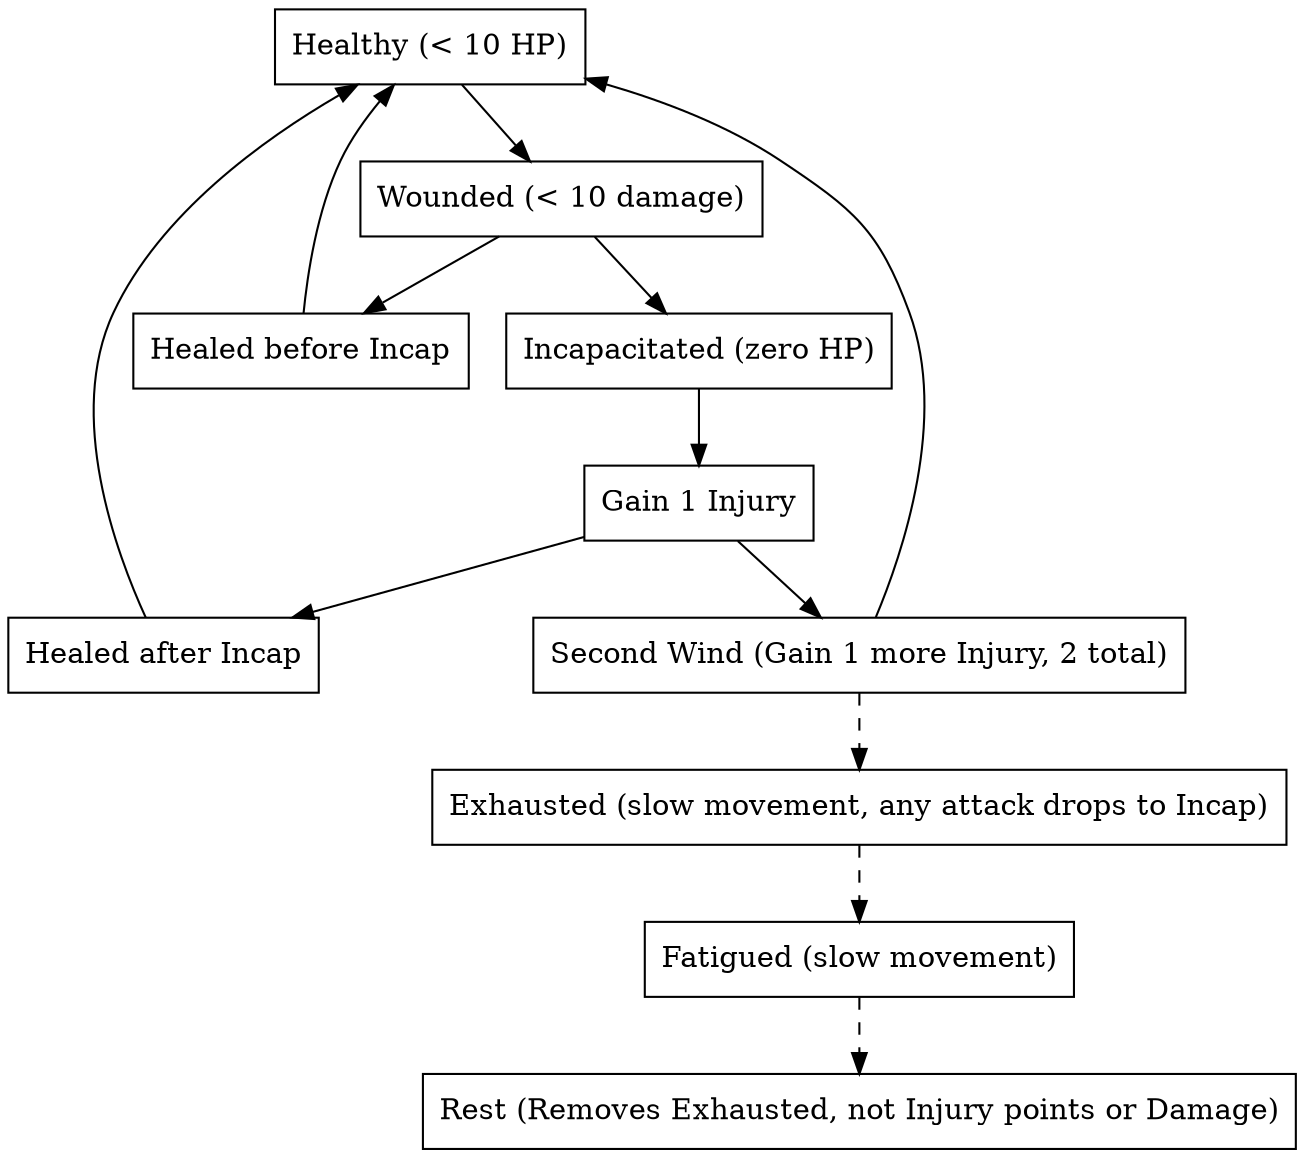 digraph G {
  rankdir="TB"
  splines=spline
  node [ shape=record ]

Healthy1 [label="Healthy (&lt; 10 HP)"]
Wounded1 [label="Wounded (&lt; 10 damage)"]
Incap1 [label="Incapacitated (zero HP)"]
Injury1 [label="Gain 1 Injury"]
Healed1a [label="Healed before Incap"]
Healed1b [label="Healed after Incap"]
SecondWind1 [label="Second Wind (Gain 1 more Injury, 2 total)"]

Healthy1 -> Wounded1 -> Incap1 -> Injury1 -> Healed1b -> Healthy1
Wounded1 -> Healed1a -> Healthy1
Injury1 -> SecondWind1 -> Healthy1



Rest [label="Rest (Removes Exhausted, not Injury points or Damage)"]
Exhausted [label="Exhausted (slow movement, any attack drops to Incap)"]
Fatigued [label="Fatigued (slow movement)"]

SecondWind1 -> Exhausted [style=dashed]
Exhausted -> Fatigued -> Rest [style=dashed]


}